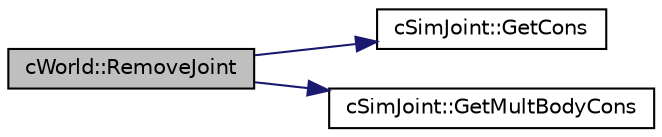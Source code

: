 digraph "cWorld::RemoveJoint"
{
 // LATEX_PDF_SIZE
  edge [fontname="Helvetica",fontsize="10",labelfontname="Helvetica",labelfontsize="10"];
  node [fontname="Helvetica",fontsize="10",shape=record];
  rankdir="LR";
  Node1 [label="cWorld::RemoveJoint",height=0.2,width=0.4,color="black", fillcolor="grey75", style="filled", fontcolor="black",tooltip=" "];
  Node1 -> Node2 [color="midnightblue",fontsize="10",style="solid",fontname="Helvetica"];
  Node2 [label="cSimJoint::GetCons",height=0.2,width=0.4,color="black", fillcolor="white", style="filled",URL="$classc_sim_joint.html#a7426f84ae6e6349de9836bfc38eed418",tooltip=" "];
  Node1 -> Node3 [color="midnightblue",fontsize="10",style="solid",fontname="Helvetica"];
  Node3 [label="cSimJoint::GetMultBodyCons",height=0.2,width=0.4,color="black", fillcolor="white", style="filled",URL="$classc_sim_joint.html#add5b6f480266a0daa354092e2282ac74",tooltip=" "];
}
